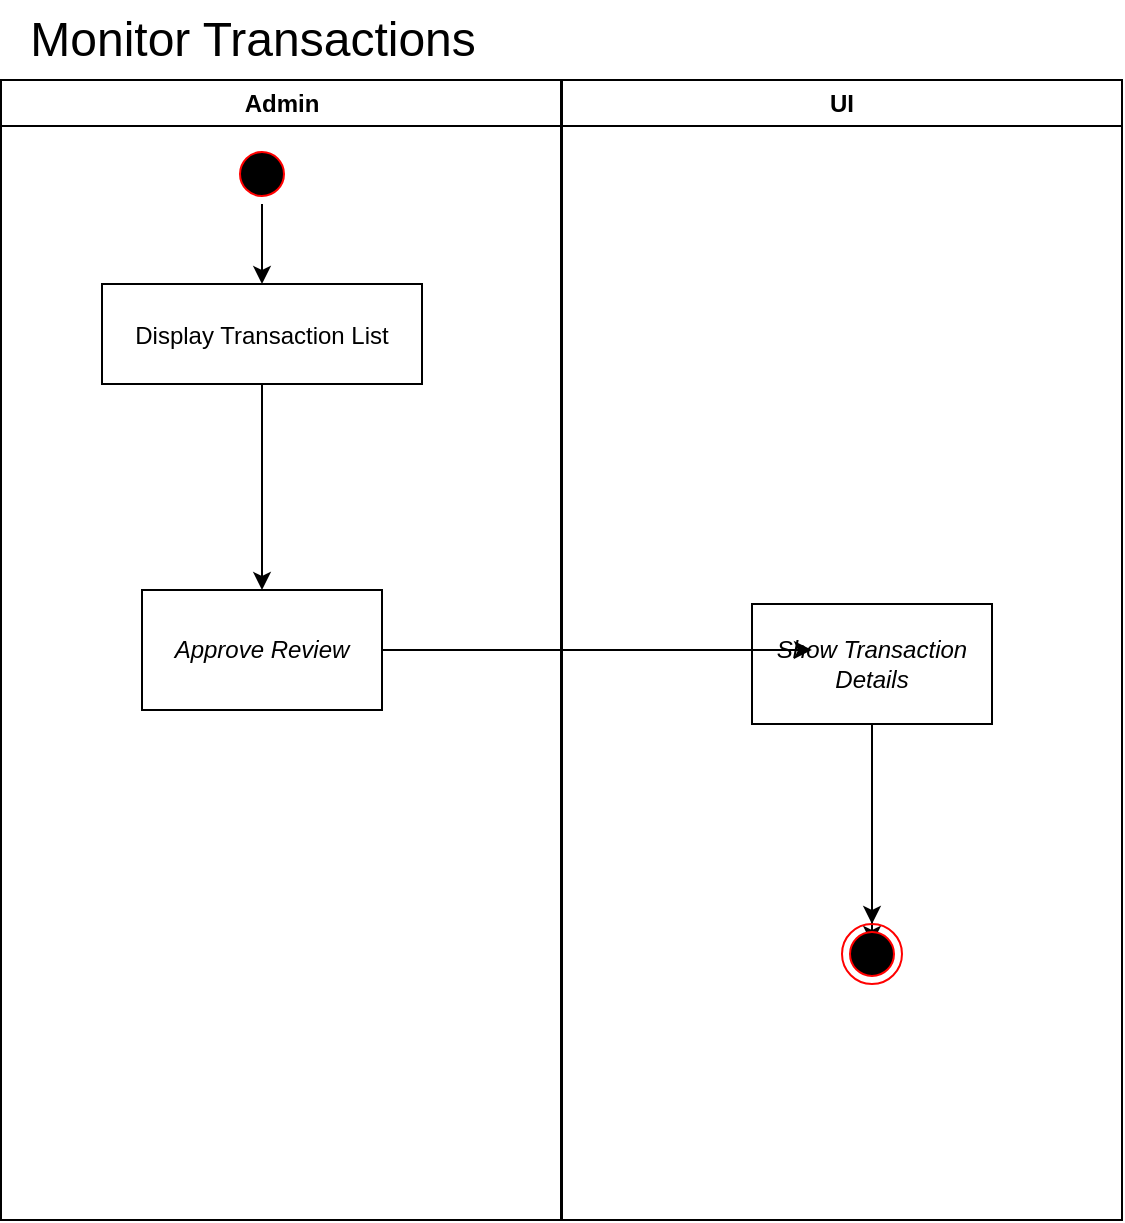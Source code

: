 <mxfile version="27.0.5">
  <diagram name="Page-1" id="e7e014a7-5840-1c2e-5031-d8a46d1fe8dd">
    <mxGraphModel dx="1303" dy="669" grid="1" gridSize="10" guides="1" tooltips="1" connect="1" arrows="1" fold="1" page="1" pageScale="1" pageWidth="1169" pageHeight="826" background="none" math="0" shadow="0">
      <root>
        <mxCell id="0" />
        <mxCell id="1" parent="0" />
        <mxCell id="2" value="Admin" style="swimlane;whiteSpace=wrap" parent="1" vertex="1">
          <mxGeometry x="164.5" y="128" width="280" height="570" as="geometry" />
        </mxCell>
        <mxCell id="eCYV4ZLi6-8JDtASC3nr-106" style="edgeStyle=orthogonalEdgeStyle;rounded=0;orthogonalLoop=1;jettySize=auto;html=1;entryX=0.5;entryY=0;entryDx=0;entryDy=0;" edge="1" parent="2" source="7" target="eCYV4ZLi6-8JDtASC3nr-81">
          <mxGeometry relative="1" as="geometry">
            <mxPoint x="130.5" y="182" as="targetPoint" />
          </mxGeometry>
        </mxCell>
        <mxCell id="7" value="Display Transaction List" style="" parent="2" vertex="1">
          <mxGeometry x="50.5" y="102" width="160" height="50" as="geometry" />
        </mxCell>
        <mxCell id="eCYV4ZLi6-8JDtASC3nr-71" style="edgeStyle=orthogonalEdgeStyle;rounded=0;orthogonalLoop=1;jettySize=auto;html=1;entryX=0.5;entryY=0;entryDx=0;entryDy=0;" edge="1" parent="2" source="13" target="7">
          <mxGeometry relative="1" as="geometry" />
        </mxCell>
        <mxCell id="13" value="" style="ellipse;shape=startState;fillColor=#000000;strokeColor=#ff0000;" parent="2" vertex="1">
          <mxGeometry x="115.5" y="32" width="30" height="30" as="geometry" />
        </mxCell>
        <mxCell id="eCYV4ZLi6-8JDtASC3nr-81" value="&lt;em data-end=&quot;972&quot; data-start=&quot;944&quot;&gt;Approve Review&lt;/em&gt;" style="whiteSpace=wrap;html=1;" vertex="1" parent="2">
          <mxGeometry x="70.5" y="255" width="120" height="60" as="geometry" />
        </mxCell>
        <mxCell id="eCYV4ZLi6-8JDtASC3nr-66" value="&lt;font style=&quot;font-size: 24px;&quot;&gt;Monitor Transactions&lt;/font&gt;" style="text;html=1;align=center;verticalAlign=middle;resizable=0;points=[];autosize=1;strokeColor=none;fillColor=none;" vertex="1" parent="1">
          <mxGeometry x="165" y="88" width="250" height="40" as="geometry" />
        </mxCell>
        <mxCell id="eCYV4ZLi6-8JDtASC3nr-87" value="UI" style="swimlane;whiteSpace=wrap" vertex="1" parent="1">
          <mxGeometry x="445" y="128" width="280" height="570" as="geometry" />
        </mxCell>
        <mxCell id="eCYV4ZLi6-8JDtASC3nr-102" style="edgeStyle=orthogonalEdgeStyle;rounded=0;orthogonalLoop=1;jettySize=auto;html=1;" edge="1" parent="eCYV4ZLi6-8JDtASC3nr-87" source="eCYV4ZLi6-8JDtASC3nr-104">
          <mxGeometry relative="1" as="geometry">
            <mxPoint x="155" y="432" as="targetPoint" />
          </mxGeometry>
        </mxCell>
        <mxCell id="eCYV4ZLi6-8JDtASC3nr-101" value="&lt;em data-end=&quot;1308&quot; data-start=&quot;1282&quot;&gt;Show Transaction Details&lt;/em&gt;" style="whiteSpace=wrap;html=1;" vertex="1" parent="eCYV4ZLi6-8JDtASC3nr-87">
          <mxGeometry x="95" y="262" width="120" height="60" as="geometry" />
        </mxCell>
        <mxCell id="eCYV4ZLi6-8JDtASC3nr-104" value="" style="ellipse;html=1;shape=endState;fillColor=#000000;strokeColor=#ff0000;" vertex="1" parent="eCYV4ZLi6-8JDtASC3nr-87">
          <mxGeometry x="140" y="422" width="30" height="30" as="geometry" />
        </mxCell>
        <mxCell id="eCYV4ZLi6-8JDtASC3nr-105" value="" style="edgeStyle=orthogonalEdgeStyle;rounded=0;orthogonalLoop=1;jettySize=auto;html=1;" edge="1" parent="eCYV4ZLi6-8JDtASC3nr-87" source="eCYV4ZLi6-8JDtASC3nr-101" target="eCYV4ZLi6-8JDtASC3nr-104">
          <mxGeometry relative="1" as="geometry">
            <mxPoint x="880" y="560" as="targetPoint" />
            <mxPoint x="880" y="490" as="sourcePoint" />
          </mxGeometry>
        </mxCell>
        <mxCell id="eCYV4ZLi6-8JDtASC3nr-120" style="edgeStyle=orthogonalEdgeStyle;rounded=0;orthogonalLoop=1;jettySize=auto;html=1;entryX=0.25;entryY=0.383;entryDx=0;entryDy=0;entryPerimeter=0;" edge="1" parent="1" source="eCYV4ZLi6-8JDtASC3nr-81" target="eCYV4ZLi6-8JDtASC3nr-101">
          <mxGeometry relative="1" as="geometry" />
        </mxCell>
      </root>
    </mxGraphModel>
  </diagram>
</mxfile>
